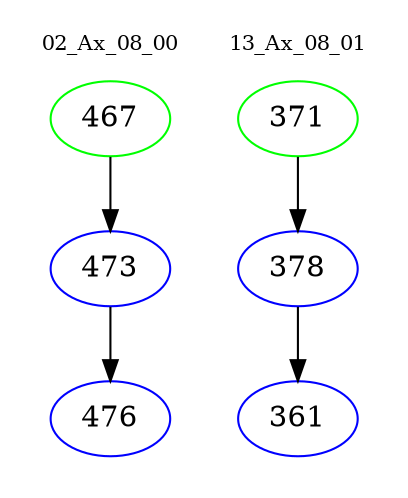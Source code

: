 digraph{
subgraph cluster_0 {
color = white
label = "02_Ax_08_00";
fontsize=10;
T0_467 [label="467", color="green"]
T0_467 -> T0_473 [color="black"]
T0_473 [label="473", color="blue"]
T0_473 -> T0_476 [color="black"]
T0_476 [label="476", color="blue"]
}
subgraph cluster_1 {
color = white
label = "13_Ax_08_01";
fontsize=10;
T1_371 [label="371", color="green"]
T1_371 -> T1_378 [color="black"]
T1_378 [label="378", color="blue"]
T1_378 -> T1_361 [color="black"]
T1_361 [label="361", color="blue"]
}
}
